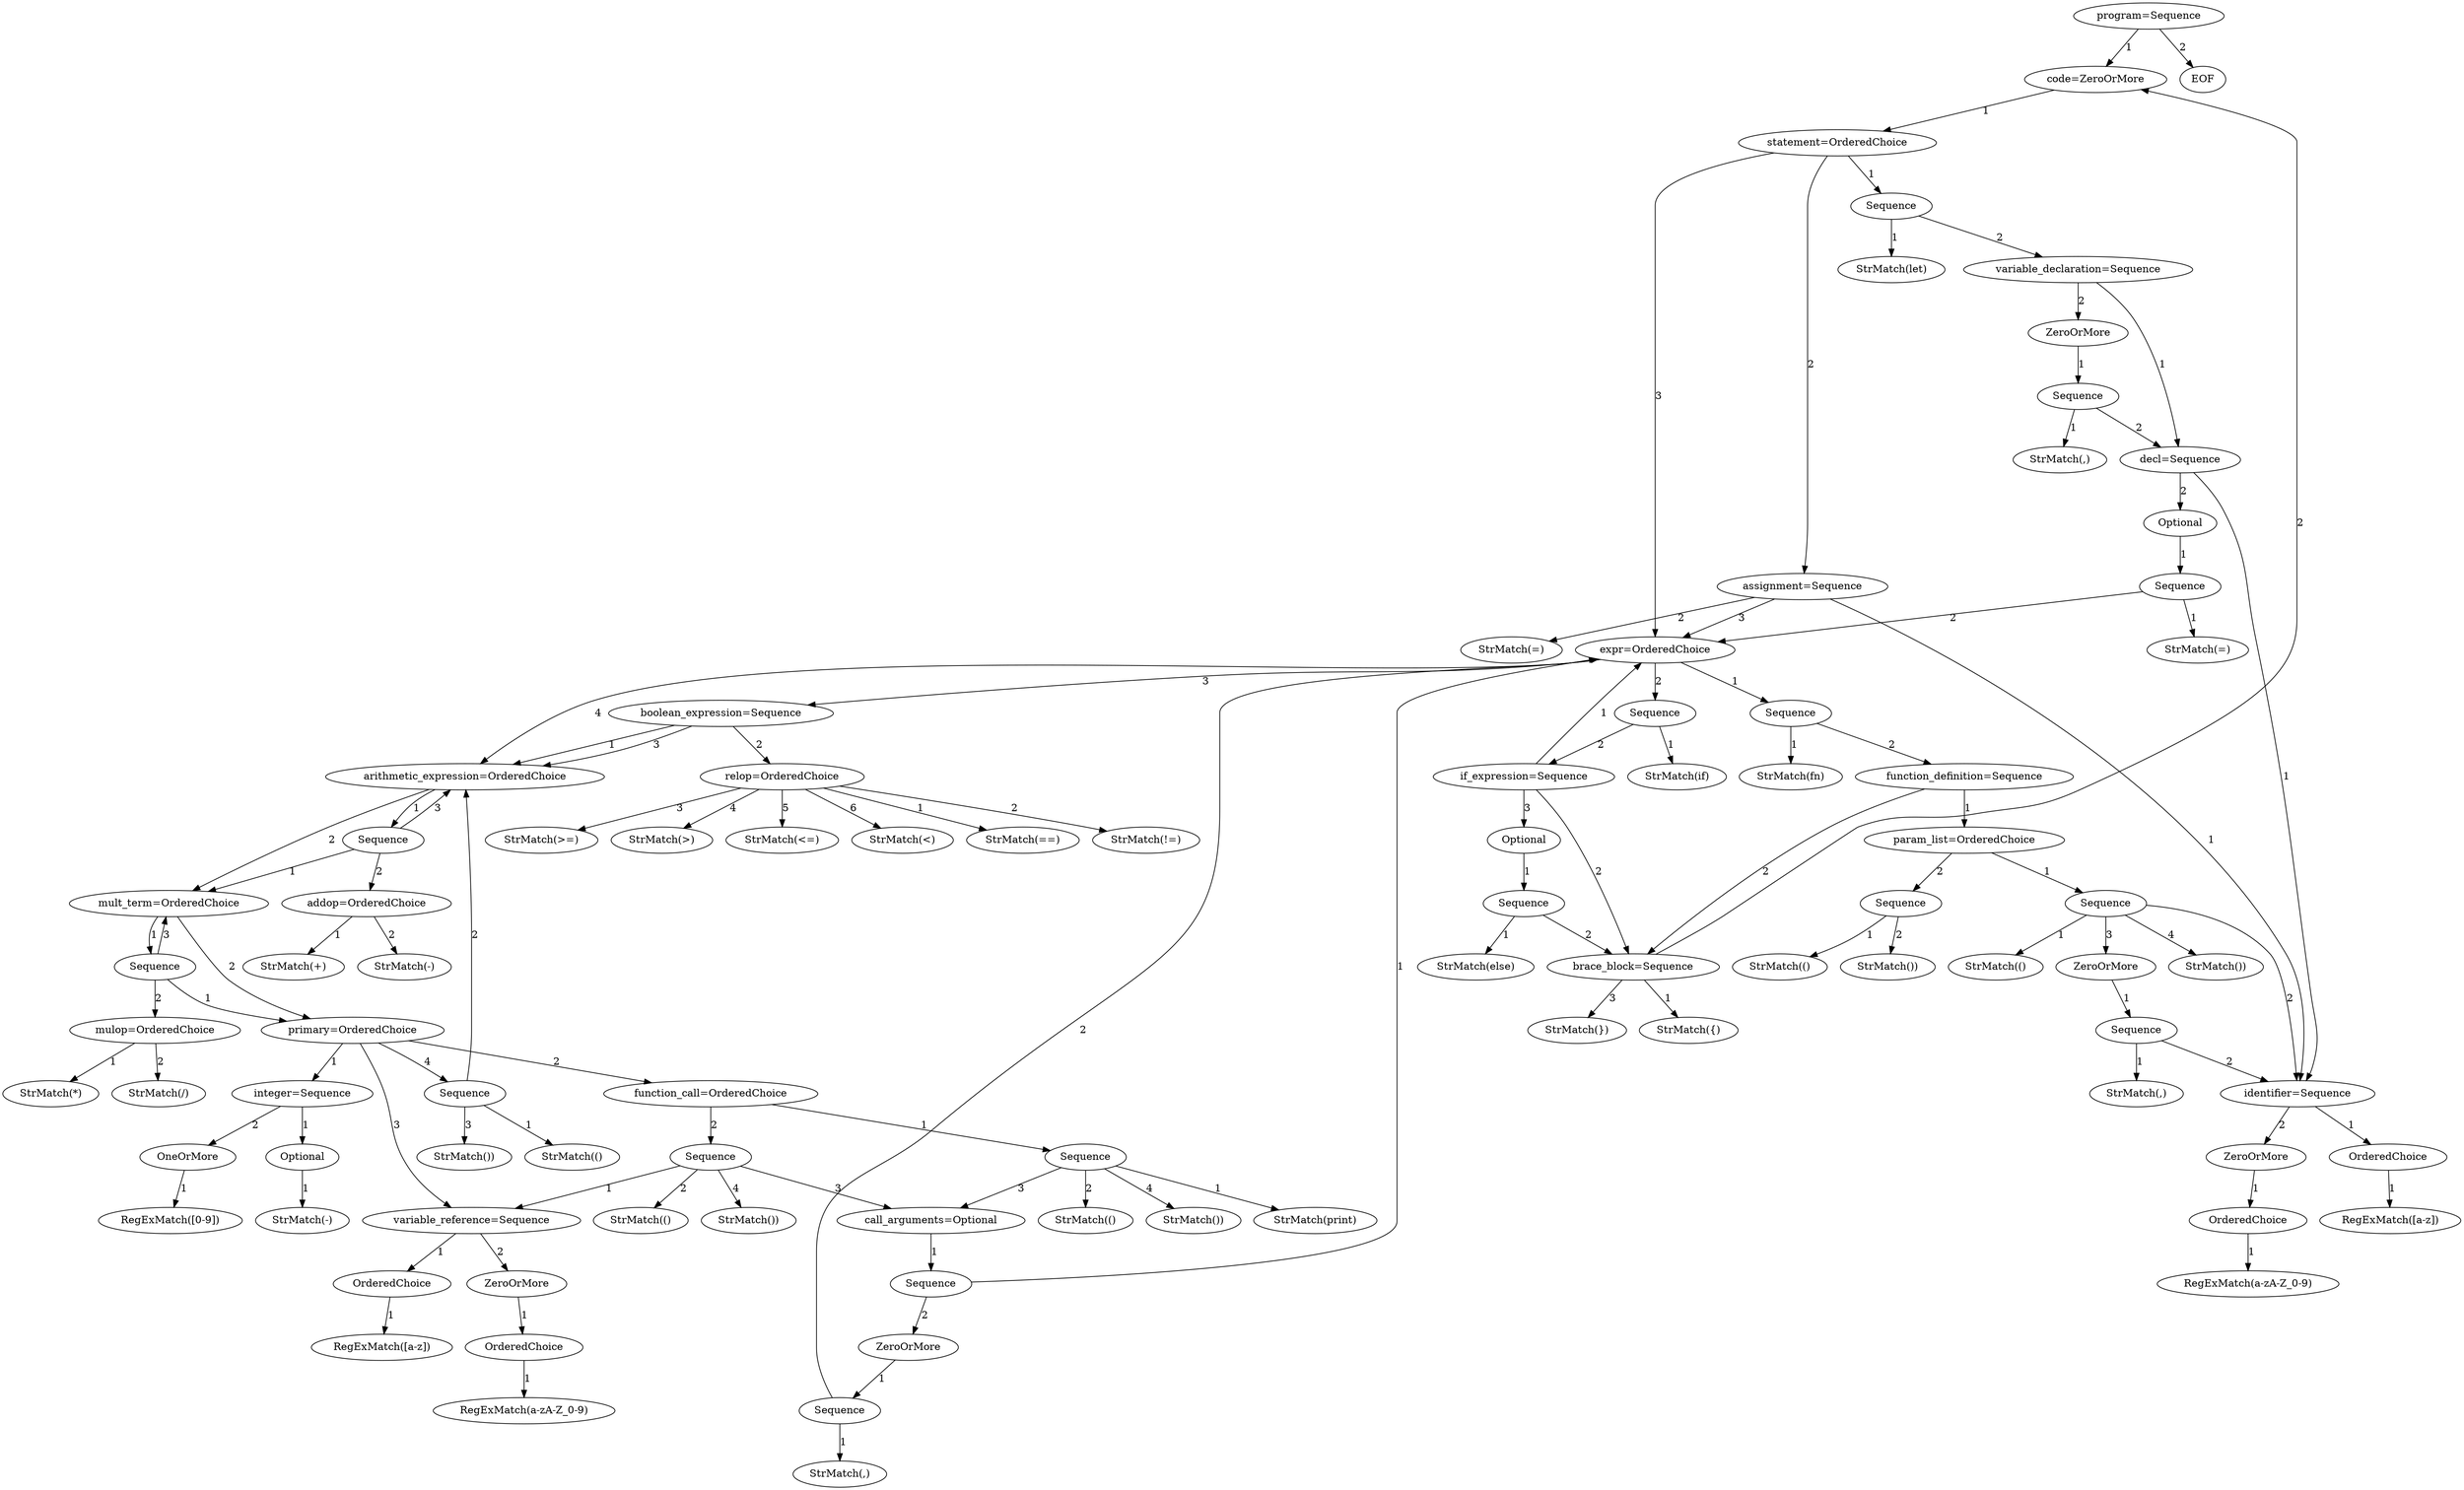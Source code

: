 digraph arpeggio_graph {
2346407785808 [label="program=Sequence"];
2346407785808->2346407788272 [label="1"]

2346407788272 [label="code=ZeroOrMore"];
2346407788272->2346407788384 [label="1"]

2346407788384 [label="statement=OrderedChoice"];
2346407788384->2346407788496 [label="1"]

2346407788496 [label="Sequence"];
2346407788496->2346407854264 [label="1"]

2346407854264 [label="StrMatch(let)"];
2346407788496->2346407854376 [label="2"]

2346407854376 [label="variable_declaration=Sequence"];
2346407854376->2346407854656 [label="1"]

2346407854656 [label="decl=Sequence"];
2346407854656->2346407855104 [label="1"]

2346407855104 [label="identifier=Sequence"];
2346407855104->2346407855216 [label="1"]

2346407855216 [label="OrderedChoice"];
2346407855216->2346407854880 [label="1"]

2346407854880 [label="RegExMatch([a-z])"];
2346407855104->2346407854992 [label="2"]

2346407854992 [label="ZeroOrMore"];
2346407854992->2346407855328 [label="1"]

2346407855328 [label="OrderedChoice"];
2346407855328->2346407854936 [label="1"]

2346407854936 [label="RegExMatch(a-zA-Z_0-9)"];
2346407854656->2346407854600 [label="2"]

2346407854600 [label="Optional"];
2346407854600->2346407855160 [label="1"]

2346407855160 [label="Sequence"];
2346407855160->2346407855608 [label="1"]

2346407855608 [label="StrMatch(=)"];
2346407855160->2346407855552 [label="2"]

2346407855552 [label="expr=OrderedChoice"];
2346407855552->2346407855720 [label="1"]

2346407855720 [label="Sequence"];
2346407855720->2346407855832 [label="1"]

2346407855832 [label="StrMatch(fn)"];
2346407855720->2346407855944 [label="2"]

2346407855944 [label="function_definition=Sequence"];
2346407855944->2346407856168 [label="1"]

2346407856168 [label="param_list=OrderedChoice"];
2346407856168->2346407856336 [label="1"]

2346407856336 [label="Sequence"];
2346407856336->2346407856504 [label="1"]

2346407856504 [label="StrMatch(()"];
2346407856336->2346407855104 [label="2"]

2346407856336->2346407856112 [label="3"]

2346407856112 [label="ZeroOrMore"];
2346407856112->2346407856616 [label="1"]

2346407856616 [label="Sequence"];
2346407856616->2346407856728 [label="1"]

2346407856728 [label="StrMatch(,)"];
2346407856616->2346407855104 [label="2"]

2346407856336->2346407856672 [label="4"]

2346407856672 [label="StrMatch())"];
2346407856168->2346407856448 [label="2"]

2346407856448 [label="Sequence"];
2346407856448->2346407856784 [label="1"]

2346407856784 [label="StrMatch(()"];
2346407856448->2346407856896 [label="2"]

2346407856896 [label="StrMatch())"];
2346407855944->2346407856056 [label="2"]

2346407856056 [label="brace_block=Sequence"];
2346407856056->2346407856952 [label="1"]

2346407856952 [label="StrMatch({)"];
2346407856056->2346407788272 [label="2"]

2346407856056->2346407857008 [label="3"]

2346407857008 [label="StrMatch(})"];
2346407855552->2346407855776 [label="2"]

2346407855776 [label="Sequence"];
2346407855776->2346407855888 [label="1"]

2346407855888 [label="StrMatch(if)"];
2346407855776->2346407857064 [label="2"]

2346407857064 [label="if_expression=Sequence"];
2346407857064->2346407855552 [label="1"]

2346407857064->2346407856056 [label="2"]

2346407857064->2346407856280 [label="3"]

2346407856280 [label="Optional"];
2346407856280->2346407857232 [label="1"]

2346407857232 [label="Sequence"];
2346407857232->2346407857288 [label="1"]

2346407857288 [label="StrMatch(else)"];
2346407857232->2346407856056 [label="2"]

2346407855552->2346407857120 [label="3"]

2346407857120 [label="boolean_expression=Sequence"];
2346407857120->2346407857400 [label="1"]

2346407857400 [label="arithmetic_expression=OrderedChoice"];
2346407857400->2346407857456 [label="1"]

2346407857456 [label="Sequence"];
2346407857456->2346407857624 [label="1"]

2346407857624 [label="mult_term=OrderedChoice"];
2346407857624->2346407857736 [label="1"]

2346407857736 [label="Sequence"];
2346407857736->2346407857904 [label="1"]

2346407857904 [label="primary=OrderedChoice"];
2346407857904->2346407440624 [label="1"]

2346407440624 [label="integer=Sequence"];
2346407440624->2346407858128 [label="1"]

2346407858128 [label="Optional"];
2346407858128->2346407440736 [label="1"]

2346407440736 [label="StrMatch(-)"];
2346407440624->2346407440568 [label="2"]

2346407440568 [label="OneOrMore"];
2346407440568->2346407440512 [label="1"]

2346407440512 [label="RegExMatch([0-9])"];
2346407857904->2346407440680 [label="2"]

2346407440680 [label="function_call=OrderedChoice"];
2346407440680->2346407440848 [label="1"]

2346407440848 [label="Sequence"];
2346407440848->2346407441016 [label="1"]

2346407441016 [label="StrMatch(print)"];
2346407440848->2346407441072 [label="2"]

2346407441072 [label="StrMatch(()"];
2346407440848->2346407441296 [label="3"]

2346407441296 [label="call_arguments=Optional"];
2346407441296->2346407441352 [label="1"]

2346407441352 [label="Sequence"];
2346407441352->2346407855552 [label="1"]

2346407441352->2346407441184 [label="2"]

2346407441184 [label="ZeroOrMore"];
2346407441184->2346407441464 [label="1"]

2346407441464 [label="Sequence"];
2346407441464->2346407441632 [label="1"]

2346407441632 [label="StrMatch(,)"];
2346407441464->2346407855552 [label="2"]

2346407440848->2346407441408 [label="4"]

2346407441408 [label="StrMatch())"];
2346407440680->2346407440960 [label="2"]

2346407440960 [label="Sequence"];
2346407440960->2346407441856 [label="1"]

2346407441856 [label="variable_reference=Sequence"];
2346407441856->2346407441968 [label="1"]

2346407441968 [label="OrderedChoice"];
2346407441968->2346407441688 [label="1"]

2346407441688 [label="RegExMatch([a-z])"];
2346407441856->2346407441800 [label="2"]

2346407441800 [label="ZeroOrMore"];
2346407441800->2346407442024 [label="1"]

2346407442024 [label="OrderedChoice"];
2346407442024->2346407441744 [label="1"]

2346407441744 [label="RegExMatch(a-zA-Z_0-9)"];
2346407440960->2346407441912 [label="2"]

2346407441912 [label="StrMatch(()"];
2346407440960->2346407441296 [label="3"]

2346407440960->2346407442080 [label="4"]

2346407442080 [label="StrMatch())"];
2346407857904->2346407441856 [label="3"]

2346407857904->2346407858072 [label="4"]

2346407858072 [label="Sequence"];
2346407858072->2346407441128 [label="1"]

2346407441128 [label="StrMatch(()"];
2346407858072->2346407857400 [label="2"]

2346407858072->2346407441576 [label="3"]

2346407441576 [label="StrMatch())"];
2346407857736->2346407857848 [label="2"]

2346407857848 [label="mulop=OrderedChoice"];
2346407857848->2346407442136 [label="1"]

2346407442136 [label="StrMatch(*)"];
2346407857848->2346407442192 [label="2"]

2346407442192 [label="StrMatch(/)"];
2346407857736->2346407857624 [label="3"]

2346407857624->2346407857904 [label="2"]

2346407857456->2346407857680 [label="2"]

2346407857680 [label="addop=OrderedChoice"];
2346407857680->2346407440904 [label="1"]

2346407440904 [label="StrMatch(+)"];
2346407857680->2346407442248 [label="2"]

2346407442248 [label="StrMatch(-)"];
2346407857456->2346407857400 [label="3"]

2346407857400->2346407857624 [label="2"]

2346407857120->2346407857344 [label="2"]

2346407857344 [label="relop=OrderedChoice"];
2346407857344->2346407858016 [label="1"]

2346407858016 [label="StrMatch(==)"];
2346407857344->2346407442304 [label="2"]

2346407442304 [label="StrMatch(!=)"];
2346407857344->2346407442360 [label="3"]

2346407442360 [label="StrMatch(>=)"];
2346407857344->2346407442416 [label="4"]

2346407442416 [label="StrMatch(>)"];
2346407857344->2346407442472 [label="5"]

2346407442472 [label="StrMatch(<=)"];
2346407857344->2346407442528 [label="6"]

2346407442528 [label="StrMatch(<)"];
2346407857120->2346407857400 [label="3"]

2346407855552->2346407857400 [label="4"]

2346407854376->2346407854320 [label="2"]

2346407854320 [label="ZeroOrMore"];
2346407854320->2346407854768 [label="1"]

2346407854768 [label="Sequence"];
2346407854768->2346407854824 [label="1"]

2346407854824 [label="StrMatch(,)"];
2346407854768->2346407854656 [label="2"]

2346407788384->2346407854208 [label="2"]

2346407854208 [label="assignment=Sequence"];
2346407854208->2346407855104 [label="1"]

2346407854208->2346407855496 [label="2"]

2346407855496 [label="StrMatch(=)"];
2346407854208->2346407855552 [label="3"]

2346407788384->2346407855552 [label="3"]

2346407785808->2346407788440 [label="2"]

2346407788440 [label="EOF"];
}